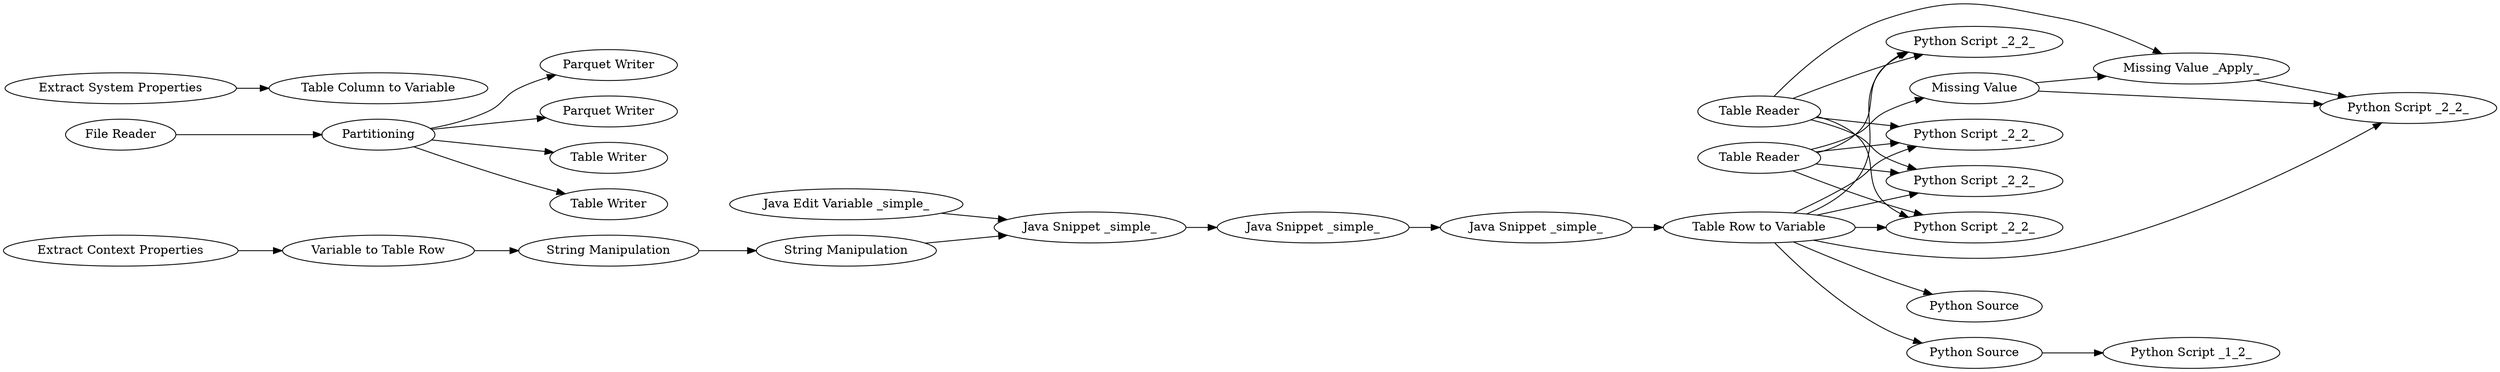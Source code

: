 digraph {
	"4549037182909499576_73" [label="Python Script _2_2_"]
	"8979068384058143841_52" [label="Java Snippet _simple_"]
	"-2436272252223872362_71" [label="Parquet Writer"]
	"4549037182909499576_78" [label="Python Source"]
	"-2436272252223872362_69" [label="Parquet Writer"]
	"-2436272252223872362_67" [label=Partitioning]
	"-2436272252223872362_64" [label="Table Writer"]
	"4549037182909499576_83" [label="Missing Value _Apply_"]
	"8979068384058143841_55" [label="Java Edit Variable _simple_"]
	"4549037182909499576_81" [label="Python Script _1_2_"]
	"8979068384058143841_3" [label="Extract Context Properties"]
	"4549037182909499576_79" [label="Python Source"]
	"4549037182909499576_244" [label="Python Script _2_2_"]
	"4549037182909499576_72" [label="Table Reader"]
	"4549037182909499576_75" [label="Python Script _2_2_"]
	"8979068384058143841_47" [label="String Manipulation"]
	"8979068384058143841_54" [label="Java Snippet _simple_"]
	"8979068384058143841_7" [label="Extract System Properties"]
	"8979068384058143841_48" [label="String Manipulation"]
	"-2436272252223872362_1" [label="File Reader"]
	"8979068384058143841_50" [label="Variable to Table Row"]
	"4549037182909499576_76" [label="Python Script _2_2_"]
	"-2436272252223872362_65" [label="Table Writer"]
	"4549037182909499576_82" [label="Missing Value"]
	"8979068384058143841_53" [label="Table Row to Variable"]
	"4549037182909499576_63" [label="Table Reader"]
	"4549037182909499576_74" [label="Python Script _2_2_"]
	"8979068384058143841_51" [label="Table Column to Variable"]
	"8979068384058143841_46" [label="Java Snippet _simple_"]
	"8979068384058143841_52" -> "8979068384058143841_54"
	"4549037182909499576_63" -> "4549037182909499576_76"
	"8979068384058143841_53" -> "4549037182909499576_79"
	"8979068384058143841_54" -> "8979068384058143841_53"
	"8979068384058143841_53" -> "4549037182909499576_76"
	"4549037182909499576_72" -> "4549037182909499576_74"
	"8979068384058143841_47" -> "8979068384058143841_46"
	"4549037182909499576_63" -> "4549037182909499576_73"
	"8979068384058143841_7" -> "8979068384058143841_51"
	"-2436272252223872362_67" -> "-2436272252223872362_69"
	"8979068384058143841_48" -> "8979068384058143841_47"
	"4549037182909499576_63" -> "4549037182909499576_244"
	"8979068384058143841_53" -> "4549037182909499576_73"
	"4549037182909499576_72" -> "4549037182909499576_76"
	"-2436272252223872362_1" -> "-2436272252223872362_67"
	"8979068384058143841_50" -> "8979068384058143841_48"
	"-2436272252223872362_67" -> "-2436272252223872362_71"
	"-2436272252223872362_67" -> "-2436272252223872362_64"
	"8979068384058143841_46" -> "8979068384058143841_52"
	"8979068384058143841_53" -> "4549037182909499576_244"
	"8979068384058143841_53" -> "4549037182909499576_78"
	"4549037182909499576_63" -> "4549037182909499576_82"
	"4549037182909499576_79" -> "4549037182909499576_81"
	"8979068384058143841_3" -> "8979068384058143841_50"
	"-2436272252223872362_67" -> "-2436272252223872362_65"
	"4549037182909499576_82" -> "4549037182909499576_83"
	"4549037182909499576_72" -> "4549037182909499576_73"
	"8979068384058143841_53" -> "4549037182909499576_75"
	"4549037182909499576_82" -> "4549037182909499576_75"
	"4549037182909499576_63" -> "4549037182909499576_74"
	"4549037182909499576_83" -> "4549037182909499576_75"
	"8979068384058143841_55" -> "8979068384058143841_46"
	"4549037182909499576_72" -> "4549037182909499576_244"
	"4549037182909499576_72" -> "4549037182909499576_83"
	"8979068384058143841_53" -> "4549037182909499576_74"
	rankdir=LR
}

